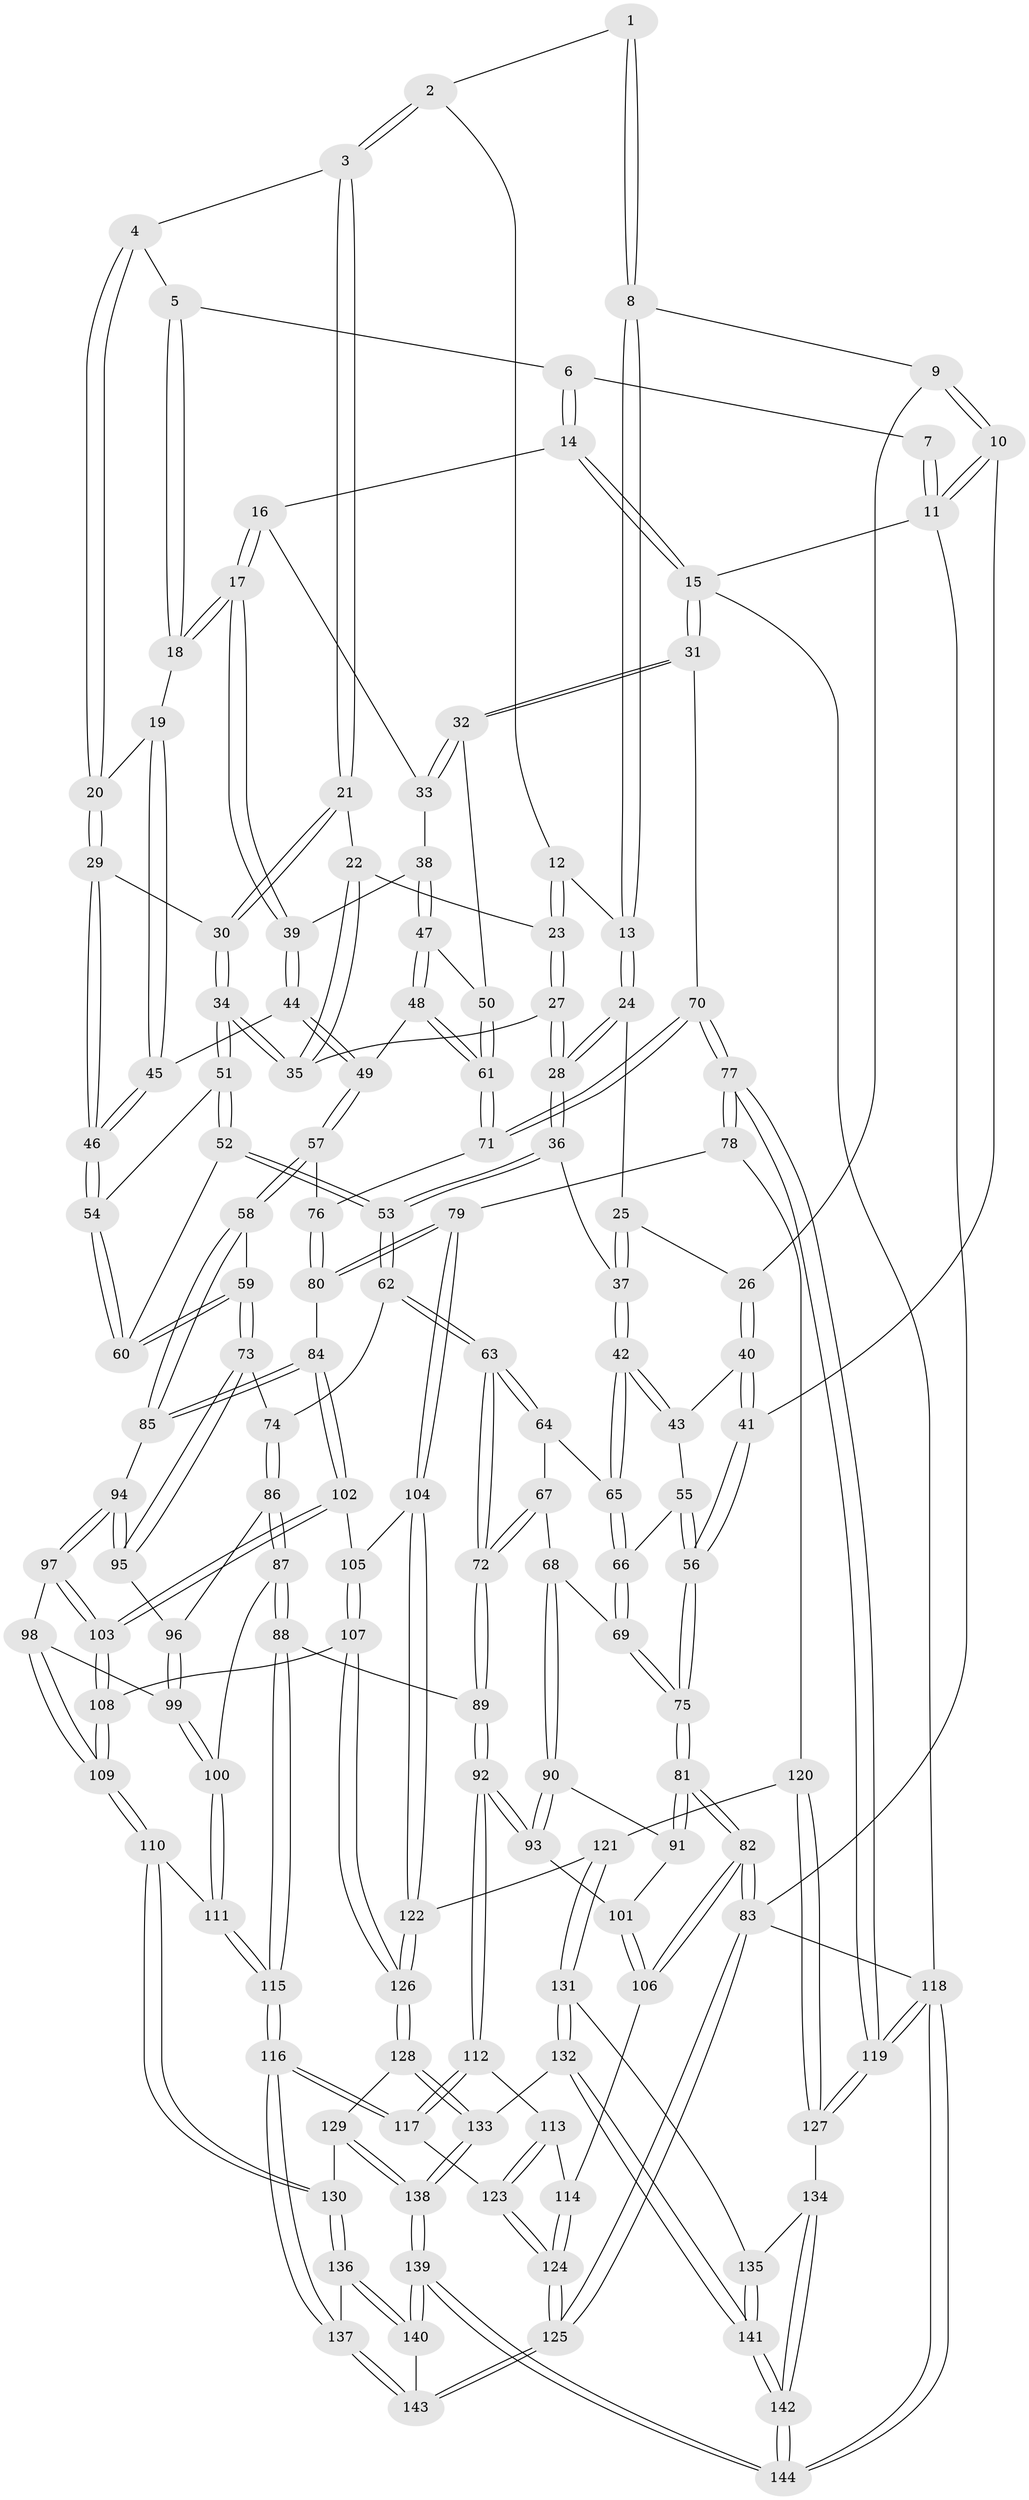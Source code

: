 // Generated by graph-tools (version 1.1) at 2025/02/03/09/25 05:02:20]
// undirected, 144 vertices, 357 edges
graph export_dot {
graph [start="1"]
  node [color=gray90,style=filled];
  1 [pos="+0.21560403023805824+0"];
  2 [pos="+0.2847871507826325+0.04653553508847021"];
  3 [pos="+0.37532100906063076+0.10901285029013656"];
  4 [pos="+0.39433175175349305+0.0944769463666342"];
  5 [pos="+0.5321662747631165+0"];
  6 [pos="+0.5552527125294395+0"];
  7 [pos="+0.21545409562861395+0"];
  8 [pos="+0.16616491652664672+0.10394241743753013"];
  9 [pos="+0.04663996758696975+0.095337400079467"];
  10 [pos="+0+0"];
  11 [pos="+0+0"];
  12 [pos="+0.23270186880751578+0.12288300912413914"];
  13 [pos="+0.1681387857792268+0.10671222496097633"];
  14 [pos="+0.956632037266091+0"];
  15 [pos="+1+0"];
  16 [pos="+0.9091760171136835+0"];
  17 [pos="+0.7727190306314512+0.18993031181437914"];
  18 [pos="+0.5720179088186197+0.13985443617097804"];
  19 [pos="+0.565119422934731+0.16594568868346132"];
  20 [pos="+0.487398312628392+0.2308103632853496"];
  21 [pos="+0.3698413414700666+0.11795079051715461"];
  22 [pos="+0.33725195759200893+0.1382842499054107"];
  23 [pos="+0.27693997673296217+0.1559308960288801"];
  24 [pos="+0.1637867726090207+0.13181220748691372"];
  25 [pos="+0.12361468984355847+0.2006604001784867"];
  26 [pos="+0.07563105359728046+0.21240701891156813"];
  27 [pos="+0.25085185277851524+0.2766275285927514"];
  28 [pos="+0.2323932865426925+0.29149274514631013"];
  29 [pos="+0.46001265548818654+0.26430955116100024"];
  30 [pos="+0.43073047467343245+0.28120295410406404"];
  31 [pos="+1+0.35904112370127317"];
  32 [pos="+1+0.33446675696247696"];
  33 [pos="+0.933231529497835+0.2149647955213895"];
  34 [pos="+0.4267344890499803+0.2864089338295596"];
  35 [pos="+0.3448649993982977+0.26843960851837084"];
  36 [pos="+0.22247437342596485+0.3044191617264843"];
  37 [pos="+0.2108580914500303+0.3105800994780695"];
  38 [pos="+0.8397151442712818+0.26988150996042154"];
  39 [pos="+0.775721249496675+0.2362468717413507"];
  40 [pos="+0.05873828672627459+0.23491187761200946"];
  41 [pos="+0+0.2576708815229615"];
  42 [pos="+0.1989661867709503+0.32207032962440285"];
  43 [pos="+0.1131544640981569+0.32279493285476846"];
  44 [pos="+0.7201337180232682+0.29920763438090964"];
  45 [pos="+0.6304723007169333+0.29436737636465315"];
  46 [pos="+0.5948456359626744+0.3295956084029688"];
  47 [pos="+0.8913522670623877+0.337077082112327"];
  48 [pos="+0.8289087935360636+0.3990874322367062"];
  49 [pos="+0.7417311593451981+0.4244933749581037"];
  50 [pos="+0.9101508381496394+0.34229631792124016"];
  51 [pos="+0.4276066453829646+0.35738071432834023"];
  52 [pos="+0.4111631263285733+0.41192406536455844"];
  53 [pos="+0.39152654399382086+0.43904452927336285"];
  54 [pos="+0.5840168104678806+0.3601445990148672"];
  55 [pos="+0.05949901593893646+0.3612999398663005"];
  56 [pos="+0+0.37814533977556924"];
  57 [pos="+0.7240401124203989+0.46822945827235724"];
  58 [pos="+0.7016830339505861+0.49000534839000726"];
  59 [pos="+0.6062456594005987+0.45862001409295716"];
  60 [pos="+0.5913201061823591+0.4342548418949495"];
  61 [pos="+0.9007850811786353+0.48214502754321015"];
  62 [pos="+0.3852918079661616+0.46572770976777933"];
  63 [pos="+0.31282335231181413+0.5076118129837176"];
  64 [pos="+0.20772133859858644+0.41999454311674417"];
  65 [pos="+0.19658687237895114+0.4023308739809354"];
  66 [pos="+0.10442320974584933+0.46243537259731443"];
  67 [pos="+0.18103091322102505+0.4946481135928023"];
  68 [pos="+0.10739338332317543+0.5206897638599092"];
  69 [pos="+0.09698744700495847+0.4835561854389242"];
  70 [pos="+1+0.5358509742013986"];
  71 [pos="+0.9026164822117845+0.4875469795878631"];
  72 [pos="+0.27948078464028747+0.5637723290584438"];
  73 [pos="+0.5057221049293159+0.5490332814293855"];
  74 [pos="+0.4099849328067473+0.4902881313442119"];
  75 [pos="+0+0.4175142636999431"];
  76 [pos="+0.8675237699705665+0.5087891733751227"];
  77 [pos="+1+0.6821882624939811"];
  78 [pos="+0.9509206862249776+0.6794518928435697"];
  79 [pos="+0.9328499746002723+0.6783423045205236"];
  80 [pos="+0.8526542452514957+0.5925204132177486"];
  81 [pos="+0+0.5882072679688053"];
  82 [pos="+0+0.7558648027467814"];
  83 [pos="+0+1"];
  84 [pos="+0.7189296256206943+0.5939070249982241"];
  85 [pos="+0.7054584254602693+0.5792413529100408"];
  86 [pos="+0.40421638138069327+0.6366541163760445"];
  87 [pos="+0.3887049862774493+0.6713028675293944"];
  88 [pos="+0.35091607633001326+0.6774757273080099"];
  89 [pos="+0.25657230805100595+0.6270926189765719"];
  90 [pos="+0.10655779113776552+0.5345120763800182"];
  91 [pos="+0+0.5921194537761599"];
  92 [pos="+0.21274437109391028+0.6488312952509601"];
  93 [pos="+0.1929191183574459+0.6405566182749167"];
  94 [pos="+0.640368089757593+0.6119118590074452"];
  95 [pos="+0.5066008555849582+0.5524775279872611"];
  96 [pos="+0.5050673270514622+0.5614435549946066"];
  97 [pos="+0.6035232021224878+0.6635639362199984"];
  98 [pos="+0.5832903828955099+0.6810734108258675"];
  99 [pos="+0.5102271428614346+0.646642110779158"];
  100 [pos="+0.45267004497890667+0.6945316159354289"];
  101 [pos="+0.0851577012352181+0.662917228266562"];
  102 [pos="+0.7249405233003315+0.6160505319738289"];
  103 [pos="+0.6785835046047262+0.7149794692608704"];
  104 [pos="+0.830462374460397+0.7294774629402715"];
  105 [pos="+0.7524462526684775+0.6579272433276266"];
  106 [pos="+0.03663634353353875+0.7429489619403047"];
  107 [pos="+0.7034999570504894+0.7751026893512414"];
  108 [pos="+0.6774891618128014+0.7674720060761364"];
  109 [pos="+0.5823728206174039+0.7920154328768207"];
  110 [pos="+0.5748377151249338+0.8011367523183153"];
  111 [pos="+0.4792557018946246+0.7689623985318466"];
  112 [pos="+0.20475069078754365+0.6973429983541273"];
  113 [pos="+0.07167568149806287+0.7588525135851301"];
  114 [pos="+0.05102983100522245+0.7530117494890147"];
  115 [pos="+0.3539533072617363+0.8599447661323257"];
  116 [pos="+0.3476996695192426+0.8719529591323807"];
  117 [pos="+0.21422058531092433+0.8248883294923947"];
  118 [pos="+1+1"];
  119 [pos="+1+0.7785657569600198"];
  120 [pos="+0.887895633413115+0.8148683671877729"];
  121 [pos="+0.8200091377458287+0.8220207448413254"];
  122 [pos="+0.7958409921877472+0.8016928457546026"];
  123 [pos="+0.16580021413815332+0.8561918310474532"];
  124 [pos="+0.06638323092443459+0.9801750065655035"];
  125 [pos="+0+1"];
  126 [pos="+0.7664401134773356+0.8119771506554311"];
  127 [pos="+1+0.8409391740839047"];
  128 [pos="+0.7263445090167443+0.8947889881116892"];
  129 [pos="+0.6016312491255401+0.850329853913127"];
  130 [pos="+0.5762004020886633+0.8330004983698773"];
  131 [pos="+0.8556136179875709+0.8749938089670578"];
  132 [pos="+0.7996858384480244+0.9490162327078976"];
  133 [pos="+0.7290694036569184+0.9277876695972646"];
  134 [pos="+0.9164992373550689+0.890884701180484"];
  135 [pos="+0.8887406307501914+0.8911724217538627"];
  136 [pos="+0.564466160483053+0.8528783735732538"];
  137 [pos="+0.3604528823582592+0.9061744228884223"];
  138 [pos="+0.6741180006507366+1"];
  139 [pos="+0.5856245415436734+1"];
  140 [pos="+0.5043796201093882+1"];
  141 [pos="+0.8496113736158881+1"];
  142 [pos="+0.948053427464314+1"];
  143 [pos="+0.3942999757631459+1"];
  144 [pos="+1+1"];
  1 -- 2;
  1 -- 8;
  1 -- 8;
  2 -- 3;
  2 -- 3;
  2 -- 12;
  3 -- 4;
  3 -- 21;
  3 -- 21;
  4 -- 5;
  4 -- 20;
  4 -- 20;
  5 -- 6;
  5 -- 18;
  5 -- 18;
  6 -- 7;
  6 -- 14;
  6 -- 14;
  7 -- 11;
  7 -- 11;
  8 -- 9;
  8 -- 13;
  8 -- 13;
  9 -- 10;
  9 -- 10;
  9 -- 26;
  10 -- 11;
  10 -- 11;
  10 -- 41;
  11 -- 15;
  11 -- 83;
  12 -- 13;
  12 -- 23;
  12 -- 23;
  13 -- 24;
  13 -- 24;
  14 -- 15;
  14 -- 15;
  14 -- 16;
  15 -- 31;
  15 -- 31;
  15 -- 118;
  16 -- 17;
  16 -- 17;
  16 -- 33;
  17 -- 18;
  17 -- 18;
  17 -- 39;
  17 -- 39;
  18 -- 19;
  19 -- 20;
  19 -- 45;
  19 -- 45;
  20 -- 29;
  20 -- 29;
  21 -- 22;
  21 -- 30;
  21 -- 30;
  22 -- 23;
  22 -- 35;
  22 -- 35;
  23 -- 27;
  23 -- 27;
  24 -- 25;
  24 -- 28;
  24 -- 28;
  25 -- 26;
  25 -- 37;
  25 -- 37;
  26 -- 40;
  26 -- 40;
  27 -- 28;
  27 -- 28;
  27 -- 35;
  28 -- 36;
  28 -- 36;
  29 -- 30;
  29 -- 46;
  29 -- 46;
  30 -- 34;
  30 -- 34;
  31 -- 32;
  31 -- 32;
  31 -- 70;
  32 -- 33;
  32 -- 33;
  32 -- 50;
  33 -- 38;
  34 -- 35;
  34 -- 35;
  34 -- 51;
  34 -- 51;
  36 -- 37;
  36 -- 53;
  36 -- 53;
  37 -- 42;
  37 -- 42;
  38 -- 39;
  38 -- 47;
  38 -- 47;
  39 -- 44;
  39 -- 44;
  40 -- 41;
  40 -- 41;
  40 -- 43;
  41 -- 56;
  41 -- 56;
  42 -- 43;
  42 -- 43;
  42 -- 65;
  42 -- 65;
  43 -- 55;
  44 -- 45;
  44 -- 49;
  44 -- 49;
  45 -- 46;
  45 -- 46;
  46 -- 54;
  46 -- 54;
  47 -- 48;
  47 -- 48;
  47 -- 50;
  48 -- 49;
  48 -- 61;
  48 -- 61;
  49 -- 57;
  49 -- 57;
  50 -- 61;
  50 -- 61;
  51 -- 52;
  51 -- 52;
  51 -- 54;
  52 -- 53;
  52 -- 53;
  52 -- 60;
  53 -- 62;
  53 -- 62;
  54 -- 60;
  54 -- 60;
  55 -- 56;
  55 -- 56;
  55 -- 66;
  56 -- 75;
  56 -- 75;
  57 -- 58;
  57 -- 58;
  57 -- 76;
  58 -- 59;
  58 -- 85;
  58 -- 85;
  59 -- 60;
  59 -- 60;
  59 -- 73;
  59 -- 73;
  61 -- 71;
  61 -- 71;
  62 -- 63;
  62 -- 63;
  62 -- 74;
  63 -- 64;
  63 -- 64;
  63 -- 72;
  63 -- 72;
  64 -- 65;
  64 -- 67;
  65 -- 66;
  65 -- 66;
  66 -- 69;
  66 -- 69;
  67 -- 68;
  67 -- 72;
  67 -- 72;
  68 -- 69;
  68 -- 90;
  68 -- 90;
  69 -- 75;
  69 -- 75;
  70 -- 71;
  70 -- 71;
  70 -- 77;
  70 -- 77;
  71 -- 76;
  72 -- 89;
  72 -- 89;
  73 -- 74;
  73 -- 95;
  73 -- 95;
  74 -- 86;
  74 -- 86;
  75 -- 81;
  75 -- 81;
  76 -- 80;
  76 -- 80;
  77 -- 78;
  77 -- 78;
  77 -- 119;
  77 -- 119;
  78 -- 79;
  78 -- 120;
  79 -- 80;
  79 -- 80;
  79 -- 104;
  79 -- 104;
  80 -- 84;
  81 -- 82;
  81 -- 82;
  81 -- 91;
  81 -- 91;
  82 -- 83;
  82 -- 83;
  82 -- 106;
  82 -- 106;
  83 -- 125;
  83 -- 125;
  83 -- 118;
  84 -- 85;
  84 -- 85;
  84 -- 102;
  84 -- 102;
  85 -- 94;
  86 -- 87;
  86 -- 87;
  86 -- 96;
  87 -- 88;
  87 -- 88;
  87 -- 100;
  88 -- 89;
  88 -- 115;
  88 -- 115;
  89 -- 92;
  89 -- 92;
  90 -- 91;
  90 -- 93;
  90 -- 93;
  91 -- 101;
  92 -- 93;
  92 -- 93;
  92 -- 112;
  92 -- 112;
  93 -- 101;
  94 -- 95;
  94 -- 95;
  94 -- 97;
  94 -- 97;
  95 -- 96;
  96 -- 99;
  96 -- 99;
  97 -- 98;
  97 -- 103;
  97 -- 103;
  98 -- 99;
  98 -- 109;
  98 -- 109;
  99 -- 100;
  99 -- 100;
  100 -- 111;
  100 -- 111;
  101 -- 106;
  101 -- 106;
  102 -- 103;
  102 -- 103;
  102 -- 105;
  103 -- 108;
  103 -- 108;
  104 -- 105;
  104 -- 122;
  104 -- 122;
  105 -- 107;
  105 -- 107;
  106 -- 114;
  107 -- 108;
  107 -- 126;
  107 -- 126;
  108 -- 109;
  108 -- 109;
  109 -- 110;
  109 -- 110;
  110 -- 111;
  110 -- 130;
  110 -- 130;
  111 -- 115;
  111 -- 115;
  112 -- 113;
  112 -- 117;
  112 -- 117;
  113 -- 114;
  113 -- 123;
  113 -- 123;
  114 -- 124;
  114 -- 124;
  115 -- 116;
  115 -- 116;
  116 -- 117;
  116 -- 117;
  116 -- 137;
  116 -- 137;
  117 -- 123;
  118 -- 119;
  118 -- 119;
  118 -- 144;
  118 -- 144;
  119 -- 127;
  119 -- 127;
  120 -- 121;
  120 -- 127;
  120 -- 127;
  121 -- 122;
  121 -- 131;
  121 -- 131;
  122 -- 126;
  122 -- 126;
  123 -- 124;
  123 -- 124;
  124 -- 125;
  124 -- 125;
  125 -- 143;
  125 -- 143;
  126 -- 128;
  126 -- 128;
  127 -- 134;
  128 -- 129;
  128 -- 133;
  128 -- 133;
  129 -- 130;
  129 -- 138;
  129 -- 138;
  130 -- 136;
  130 -- 136;
  131 -- 132;
  131 -- 132;
  131 -- 135;
  132 -- 133;
  132 -- 141;
  132 -- 141;
  133 -- 138;
  133 -- 138;
  134 -- 135;
  134 -- 142;
  134 -- 142;
  135 -- 141;
  135 -- 141;
  136 -- 137;
  136 -- 140;
  136 -- 140;
  137 -- 143;
  137 -- 143;
  138 -- 139;
  138 -- 139;
  139 -- 140;
  139 -- 140;
  139 -- 144;
  139 -- 144;
  140 -- 143;
  141 -- 142;
  141 -- 142;
  142 -- 144;
  142 -- 144;
}
